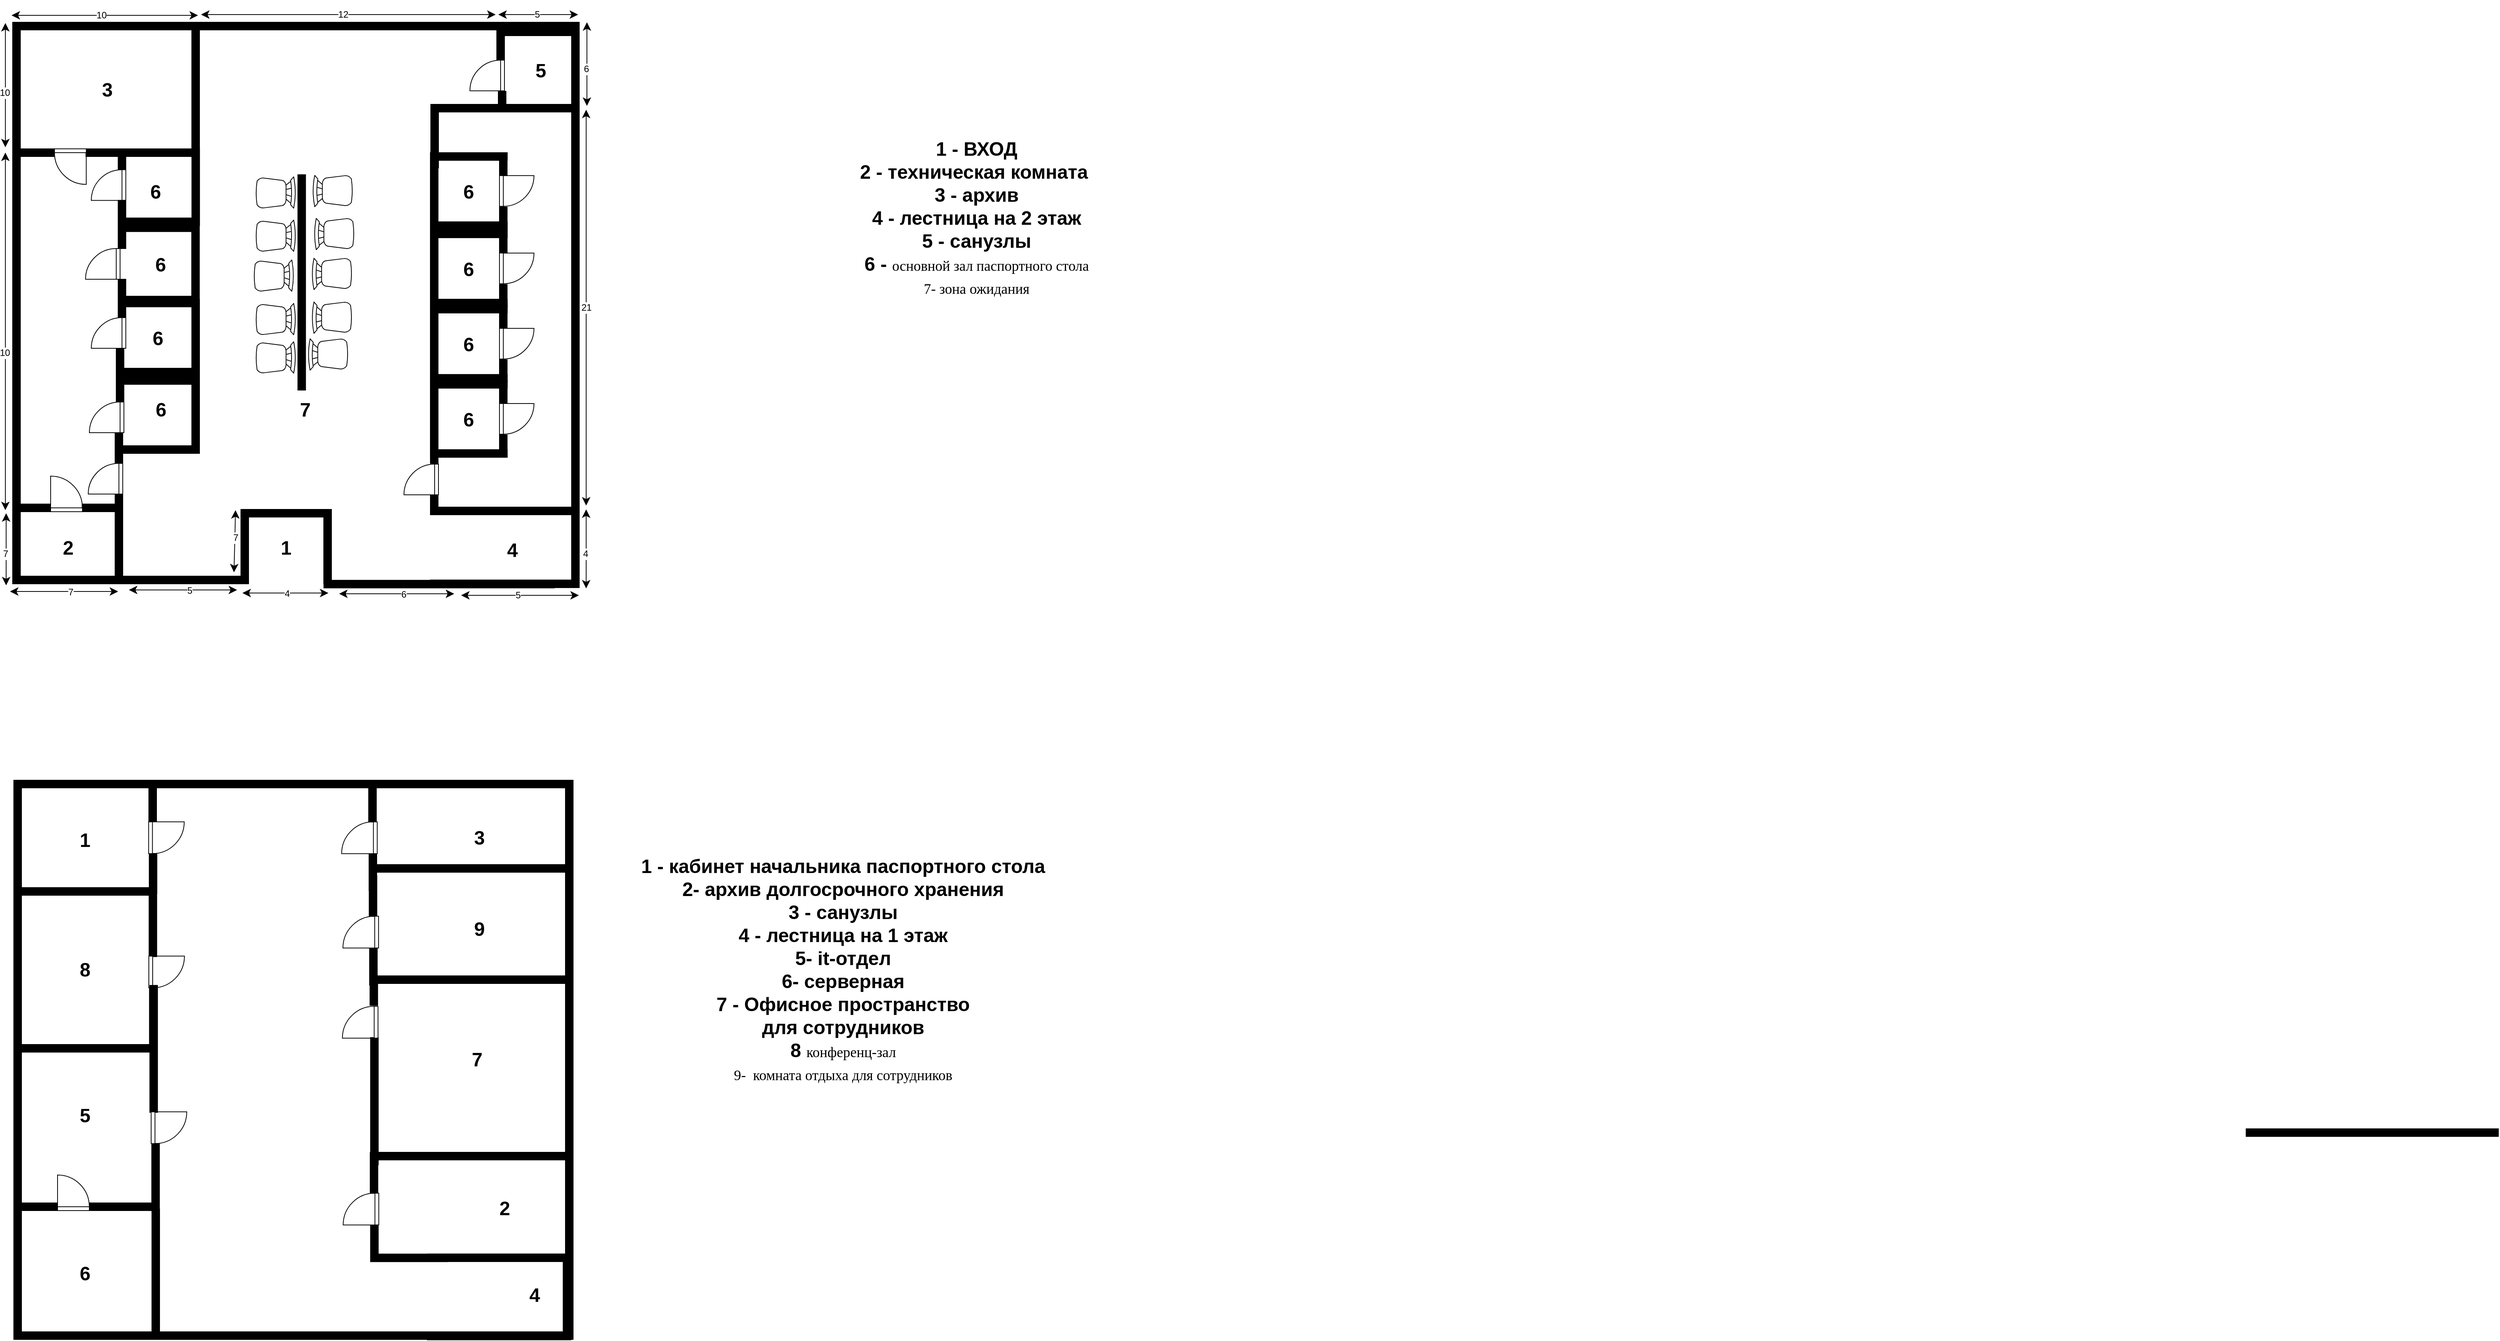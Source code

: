 <mxfile version="26.0.10">
  <diagram name="Страница — 1" id="1GJVW98cwmnuVb-37Qie">
    <mxGraphModel dx="2703" dy="935" grid="0" gridSize="10" guides="1" tooltips="1" connect="1" arrows="1" fold="1" page="0" pageScale="1" pageWidth="827" pageHeight="1169" math="0" shadow="0">
      <root>
        <mxCell id="0" />
        <mxCell id="1" parent="0" />
        <mxCell id="lcidTtguw5gk2LMlcL1f-12" value="" style="verticalLabelPosition=bottom;html=1;verticalAlign=top;align=center;shape=mxgraph.floorplan.wall;fillColor=strokeColor;rotation=90;" parent="1" vertex="1">
          <mxGeometry x="-1285.5" y="401" width="732" height="10" as="geometry" />
        </mxCell>
        <mxCell id="lcidTtguw5gk2LMlcL1f-13" value="" style="verticalLabelPosition=bottom;html=1;verticalAlign=top;align=center;shape=mxgraph.floorplan.wall;fillColor=strokeColor;rotation=90;direction=south;" parent="1" vertex="1">
          <mxGeometry x="-780.13" y="617.63" width="10" height="298.75" as="geometry" />
        </mxCell>
        <mxCell id="lcidTtguw5gk2LMlcL1f-14" value="" style="verticalLabelPosition=bottom;html=1;verticalAlign=top;align=center;shape=mxgraph.floorplan.wall;fillColor=strokeColor;rotation=90;direction=west;" parent="1" vertex="1">
          <mxGeometry x="-557" y="401" width="732" height="10" as="geometry" />
        </mxCell>
        <mxCell id="lcidTtguw5gk2LMlcL1f-15" value="" style="verticalLabelPosition=bottom;html=1;verticalAlign=top;align=center;shape=mxgraph.floorplan.wall;fillColor=strokeColor;rotation=90;direction=north;" parent="1" vertex="1">
          <mxGeometry x="-563.5" y="-321" width="10" height="732" as="geometry" />
        </mxCell>
        <mxCell id="lcidTtguw5gk2LMlcL1f-16" value="" style="verticalLabelPosition=bottom;html=1;verticalAlign=top;align=center;shape=mxgraph.floorplan.wall;fillColor=strokeColor;rotation=90;direction=south;" parent="1" vertex="1">
          <mxGeometry x="2146" y="1323" width="10" height="328.75" as="geometry" />
        </mxCell>
        <mxCell id="lcidTtguw5gk2LMlcL1f-17" value="" style="verticalLabelPosition=bottom;html=1;verticalAlign=top;align=center;shape=mxgraph.floorplan.wallU;fillColor=strokeColor;" parent="1" vertex="1">
          <mxGeometry x="-627" y="675" width="118" height="97" as="geometry" />
        </mxCell>
        <mxCell id="lcidTtguw5gk2LMlcL1f-18" value="&lt;b&gt;1&lt;/b&gt;" style="text;html=1;align=center;verticalAlign=middle;whiteSpace=wrap;rounded=0;fontSize=25;" parent="1" vertex="1">
          <mxGeometry x="-598" y="708.5" width="60" height="30" as="geometry" />
        </mxCell>
        <mxCell id="lcidTtguw5gk2LMlcL1f-19" value="" style="verticalLabelPosition=bottom;html=1;verticalAlign=top;align=center;shape=mxgraph.floorplan.wall;fillColor=strokeColor;direction=south;" parent="1" vertex="1">
          <mxGeometry x="-691" y="48" width="10" height="157" as="geometry" />
        </mxCell>
        <mxCell id="lcidTtguw5gk2LMlcL1f-26" value="" style="group" parent="1" vertex="1" connectable="0">
          <mxGeometry x="-923" y="205" width="142" height="44" as="geometry" />
        </mxCell>
        <mxCell id="lcidTtguw5gk2LMlcL1f-20" value="" style="verticalLabelPosition=bottom;html=1;verticalAlign=top;align=center;shape=mxgraph.floorplan.wall;fillColor=strokeColor;direction=west;" parent="lcidTtguw5gk2LMlcL1f-26" vertex="1">
          <mxGeometry width="53" height="10" as="geometry" />
        </mxCell>
        <mxCell id="lcidTtguw5gk2LMlcL1f-22" value="" style="verticalLabelPosition=bottom;html=1;verticalAlign=top;align=center;shape=mxgraph.floorplan.wall;fillColor=strokeColor;direction=west;" parent="lcidTtguw5gk2LMlcL1f-26" vertex="1">
          <mxGeometry x="94" width="48" height="10" as="geometry" />
        </mxCell>
        <mxCell id="lcidTtguw5gk2LMlcL1f-23" value="" style="verticalLabelPosition=bottom;html=1;verticalAlign=top;align=center;shape=mxgraph.floorplan.doorRight;aspect=fixed;" parent="lcidTtguw5gk2LMlcL1f-26" vertex="1">
          <mxGeometry x="53" width="41.41" height="44" as="geometry" />
        </mxCell>
        <mxCell id="lcidTtguw5gk2LMlcL1f-27" value="" style="group;direction=west;rotation=-180;" parent="1" vertex="1" connectable="0">
          <mxGeometry x="-923" y="634" width="142" height="44" as="geometry" />
        </mxCell>
        <mxCell id="lcidTtguw5gk2LMlcL1f-28" value="" style="verticalLabelPosition=bottom;html=1;verticalAlign=top;align=center;shape=mxgraph.floorplan.wall;fillColor=strokeColor;direction=west;rotation=-180;" parent="lcidTtguw5gk2LMlcL1f-27" vertex="1">
          <mxGeometry x="89" y="34" width="53" height="10" as="geometry" />
        </mxCell>
        <mxCell id="lcidTtguw5gk2LMlcL1f-29" value="" style="verticalLabelPosition=bottom;html=1;verticalAlign=top;align=center;shape=mxgraph.floorplan.wall;fillColor=strokeColor;direction=west;rotation=-180;" parent="lcidTtguw5gk2LMlcL1f-27" vertex="1">
          <mxGeometry y="34" width="48" height="10" as="geometry" />
        </mxCell>
        <mxCell id="lcidTtguw5gk2LMlcL1f-30" value="" style="verticalLabelPosition=bottom;html=1;verticalAlign=top;align=center;shape=mxgraph.floorplan.doorRight;aspect=fixed;rotation=-180;" parent="lcidTtguw5gk2LMlcL1f-27" vertex="1">
          <mxGeometry x="48" width="41.41" height="44" as="geometry" />
        </mxCell>
        <mxCell id="xKSjeW1G2-bWEXlzNs-_-23" value="" style="verticalLabelPosition=bottom;html=1;verticalAlign=top;align=center;shape=mxgraph.floorplan.doorRight;aspect=fixed;direction=south;" parent="lcidTtguw5gk2LMlcL1f-27" vertex="1">
          <mxGeometry x="99.5" y="-19" width="42.5" height="40" as="geometry" />
        </mxCell>
        <mxCell id="lcidTtguw5gk2LMlcL1f-31" value="&lt;b&gt;1 - ВХОД&lt;br&gt;2 - техническая комната&amp;nbsp;&lt;br&gt;3 - архив&lt;/b&gt;&lt;div&gt;&lt;b&gt;4 - лестница на 2 этаж&lt;/b&gt;&lt;/div&gt;&lt;div&gt;&lt;b&gt;5 - санузлы&lt;/b&gt;&lt;/div&gt;&lt;div&gt;&lt;b&gt;6 -&amp;nbsp;&lt;/b&gt;&lt;span style=&quot;font-family: &amp;quot;Times New Roman&amp;quot;, serif; font-size: 14pt; background-color: transparent; color: light-dark(rgb(0, 0, 0), rgb(255, 255, 255));&quot;&gt;основной зал паспортного стола&lt;br&gt;7- зона ожидания&lt;/span&gt;&lt;/div&gt;" style="text;html=1;align=center;verticalAlign=middle;whiteSpace=wrap;rounded=0;fontSize=25;" parent="1" vertex="1">
          <mxGeometry x="22" y="126" width="620" height="336" as="geometry" />
        </mxCell>
        <mxCell id="lcidTtguw5gk2LMlcL1f-32" value="&lt;b&gt;2&lt;/b&gt;" style="text;html=1;align=center;verticalAlign=middle;whiteSpace=wrap;rounded=0;fontSize=25;" parent="1" vertex="1">
          <mxGeometry x="-882" y="708.5" width="60" height="30" as="geometry" />
        </mxCell>
        <mxCell id="lcidTtguw5gk2LMlcL1f-34" value="&lt;b&gt;3&lt;/b&gt;" style="text;html=1;align=center;verticalAlign=middle;whiteSpace=wrap;rounded=0;fontSize=25;" parent="1" vertex="1">
          <mxGeometry x="-830.75" y="111.5" width="60" height="30" as="geometry" />
        </mxCell>
        <mxCell id="lcidTtguw5gk2LMlcL1f-35" value="" style="verticalLabelPosition=bottom;html=1;verticalAlign=top;align=center;shape=mxgraph.floorplan.wallU;fillColor=strokeColor;rotation=90;" parent="1" vertex="1">
          <mxGeometry x="-346.5" y="1608" width="112" height="187" as="geometry" />
        </mxCell>
        <mxCell id="lcidTtguw5gk2LMlcL1f-36" value="&lt;b&gt;4&lt;/b&gt;" style="text;html=1;align=center;verticalAlign=middle;whiteSpace=wrap;rounded=0;fontSize=25;" parent="1" vertex="1">
          <mxGeometry x="-303" y="712" width="60" height="30" as="geometry" />
        </mxCell>
        <mxCell id="lcidTtguw5gk2LMlcL1f-44" value="" style="verticalLabelPosition=bottom;html=1;verticalAlign=top;align=center;shape=mxgraph.floorplan.wallU;fillColor=strokeColor;rotation=90;" parent="1" vertex="1">
          <mxGeometry x="-783.07" y="203" width="100.14" height="104.2" as="geometry" />
        </mxCell>
        <mxCell id="lcidTtguw5gk2LMlcL1f-46" value="" style="verticalLabelPosition=bottom;html=1;verticalAlign=top;align=center;shape=mxgraph.floorplan.wallU;fillColor=strokeColor;rotation=90;" parent="1" vertex="1">
          <mxGeometry x="-781" y="401" width="100" height="100" as="geometry" />
        </mxCell>
        <mxCell id="lcidTtguw5gk2LMlcL1f-47" value="" style="verticalLabelPosition=bottom;html=1;verticalAlign=top;align=center;shape=mxgraph.floorplan.wallU;fillColor=strokeColor;rotation=90;" parent="1" vertex="1">
          <mxGeometry x="-781" y="502" width="100" height="100" as="geometry" />
        </mxCell>
        <mxCell id="lcidTtguw5gk2LMlcL1f-49" value="" style="verticalLabelPosition=bottom;html=1;verticalAlign=top;align=center;shape=mxgraph.floorplan.wall;fillColor=strokeColor;direction=south;" parent="1" vertex="1">
          <mxGeometry x="-791" y="656" width="10" height="116" as="geometry" />
        </mxCell>
        <mxCell id="lcidTtguw5gk2LMlcL1f-55" value="" style="verticalLabelPosition=bottom;html=1;verticalAlign=top;align=center;shape=mxgraph.floorplan.doorRight;aspect=fixed;direction=south;" parent="1" vertex="1">
          <mxGeometry x="-822" y="535" width="42.5" height="40" as="geometry" />
        </mxCell>
        <mxCell id="lcidTtguw5gk2LMlcL1f-57" value="" style="verticalLabelPosition=bottom;html=1;verticalAlign=top;align=center;shape=mxgraph.floorplan.doorRight;aspect=fixed;direction=south;" parent="1" vertex="1">
          <mxGeometry x="-819.5" y="425" width="42.5" height="40" as="geometry" />
        </mxCell>
        <mxCell id="lcidTtguw5gk2LMlcL1f-59" value="" style="verticalLabelPosition=bottom;html=1;verticalAlign=top;align=center;shape=mxgraph.floorplan.doorRight;aspect=fixed;direction=south;" parent="1" vertex="1">
          <mxGeometry x="-819.5" y="232.2" width="42.5" height="40" as="geometry" />
        </mxCell>
        <mxCell id="lcidTtguw5gk2LMlcL1f-60" value="" style="verticalLabelPosition=bottom;html=1;verticalAlign=top;align=center;shape=mxgraph.floorplan.wall;fillColor=strokeColor;direction=south;" parent="1" vertex="1">
          <mxGeometry x="-787" y="272.2" width="10" height="62.8" as="geometry" />
        </mxCell>
        <mxCell id="lcidTtguw5gk2LMlcL1f-61" value="" style="verticalLabelPosition=bottom;html=1;verticalAlign=top;align=center;shape=mxgraph.floorplan.wall;fillColor=strokeColor;direction=south;" parent="1" vertex="1">
          <mxGeometry x="-787" y="375" width="10" height="50" as="geometry" />
        </mxCell>
        <mxCell id="lcidTtguw5gk2LMlcL1f-62" value="" style="verticalLabelPosition=bottom;html=1;verticalAlign=top;align=center;shape=mxgraph.floorplan.wall;fillColor=strokeColor;direction=south;" parent="1" vertex="1">
          <mxGeometry x="-789.5" y="466" width="10" height="69" as="geometry" />
        </mxCell>
        <mxCell id="lcidTtguw5gk2LMlcL1f-63" value="&lt;b&gt;6&lt;/b&gt;" style="text;html=1;align=center;verticalAlign=middle;whiteSpace=wrap;rounded=0;fontSize=25;direction=south;" parent="1" vertex="1">
          <mxGeometry x="-746" y="514" width="30" height="60" as="geometry" />
        </mxCell>
        <mxCell id="lcidTtguw5gk2LMlcL1f-64" value="&lt;b&gt;6&lt;/b&gt;" style="text;html=1;align=center;verticalAlign=middle;whiteSpace=wrap;rounded=0;fontSize=25;direction=south;" parent="1" vertex="1">
          <mxGeometry x="-750" y="421" width="30" height="60" as="geometry" />
        </mxCell>
        <mxCell id="lcidTtguw5gk2LMlcL1f-66" value="&lt;b&gt;6&lt;/b&gt;" style="text;html=1;align=center;verticalAlign=middle;whiteSpace=wrap;rounded=0;fontSize=25;direction=south;" parent="1" vertex="1">
          <mxGeometry x="-753" y="230" width="30" height="60" as="geometry" />
        </mxCell>
        <mxCell id="lcidTtguw5gk2LMlcL1f-112" value="" style="group" parent="1" vertex="1" connectable="0">
          <mxGeometry x="-326" y="12" width="138.5" height="145" as="geometry" />
        </mxCell>
        <mxCell id="lcidTtguw5gk2LMlcL1f-70" value="" style="verticalLabelPosition=bottom;html=1;verticalAlign=top;align=center;shape=mxgraph.floorplan.wall;fillColor=strokeColor;direction=south;" parent="lcidTtguw5gk2LMlcL1f-112" vertex="1">
          <mxGeometry x="34.5" y="118" width="10" height="27" as="geometry" />
        </mxCell>
        <mxCell id="lcidTtguw5gk2LMlcL1f-111" value="" style="group" parent="lcidTtguw5gk2LMlcL1f-112" vertex="1" connectable="0">
          <mxGeometry width="138.5" height="145" as="geometry" />
        </mxCell>
        <mxCell id="lcidTtguw5gk2LMlcL1f-41" value="" style="verticalLabelPosition=bottom;html=1;verticalAlign=top;align=center;shape=mxgraph.floorplan.wall;fillColor=strokeColor;direction=west;" parent="lcidTtguw5gk2LMlcL1f-111" vertex="1">
          <mxGeometry x="34.5" y="135" width="104" height="10" as="geometry" />
        </mxCell>
        <mxCell id="lcidTtguw5gk2LMlcL1f-42" value="" style="verticalLabelPosition=bottom;html=1;verticalAlign=top;align=center;shape=mxgraph.floorplan.wall;fillColor=strokeColor;direction=west;" parent="lcidTtguw5gk2LMlcL1f-111" vertex="1">
          <mxGeometry x="32.5" width="106" height="81" as="geometry" />
        </mxCell>
        <mxCell id="lcidTtguw5gk2LMlcL1f-43" value="&lt;b&gt;5&lt;/b&gt;" style="text;html=1;align=center;verticalAlign=middle;whiteSpace=wrap;rounded=0;fontSize=25;" parent="lcidTtguw5gk2LMlcL1f-111" vertex="1">
          <mxGeometry x="59.5" y="75.38" width="60" height="30" as="geometry" />
        </mxCell>
        <mxCell id="lcidTtguw5gk2LMlcL1f-68" value="" style="verticalLabelPosition=bottom;html=1;verticalAlign=top;align=center;shape=mxgraph.floorplan.doorRight;aspect=fixed;direction=south;" parent="lcidTtguw5gk2LMlcL1f-111" vertex="1">
          <mxGeometry y="77.38" width="42.5" height="40" as="geometry" />
        </mxCell>
        <mxCell id="lcidTtguw5gk2LMlcL1f-69" value="" style="verticalLabelPosition=bottom;html=1;verticalAlign=top;align=center;shape=mxgraph.floorplan.wall;fillColor=strokeColor;direction=south;" parent="lcidTtguw5gk2LMlcL1f-111" vertex="1">
          <mxGeometry x="32.5" y="45" width="10" height="32" as="geometry" />
        </mxCell>
        <mxCell id="lcidTtguw5gk2LMlcL1f-142" value="" style="verticalLabelPosition=bottom;html=1;verticalAlign=top;align=center;shape=mxgraph.floorplan.wall;fillColor=strokeColor;direction=west;" parent="lcidTtguw5gk2LMlcL1f-111" vertex="1">
          <mxGeometry x="-52" y="135" width="89" height="10" as="geometry" />
        </mxCell>
        <mxCell id="H3-5eEjGRRQHUKkkhbYp-12" value="5" style="endArrow=classic;startArrow=classic;html=1;rounded=0;fontSize=12;startSize=8;endSize=8;curved=1;" edge="1" parent="lcidTtguw5gk2LMlcL1f-111">
          <mxGeometry x="-0.038" width="50" height="50" relative="1" as="geometry">
            <mxPoint x="34.5" y="18" as="sourcePoint" />
            <mxPoint x="138.5" y="18" as="targetPoint" />
            <mxPoint as="offset" />
          </mxGeometry>
        </mxCell>
        <mxCell id="lcidTtguw5gk2LMlcL1f-114" value="" style="group;rotation=-180;" parent="1" vertex="1" connectable="0">
          <mxGeometry x="-380" y="310.83" width="132.67" height="100.17" as="geometry" />
        </mxCell>
        <mxCell id="lcidTtguw5gk2LMlcL1f-95" value="" style="verticalLabelPosition=bottom;html=1;verticalAlign=top;align=center;shape=mxgraph.floorplan.wallU;fillColor=strokeColor;rotation=-90;direction=east;" parent="lcidTtguw5gk2LMlcL1f-114" vertex="1">
          <mxGeometry width="100.14" height="100.2" as="geometry" />
        </mxCell>
        <mxCell id="lcidTtguw5gk2LMlcL1f-100" value="" style="verticalLabelPosition=bottom;html=1;verticalAlign=top;align=center;shape=mxgraph.floorplan.wall;fillColor=strokeColor;direction=south;rotation=-180;" parent="lcidTtguw5gk2LMlcL1f-114" vertex="1">
          <mxGeometry x="90" y="1" width="10" height="29" as="geometry" />
        </mxCell>
        <mxCell id="lcidTtguw5gk2LMlcL1f-103" value="" style="verticalLabelPosition=bottom;html=1;verticalAlign=top;align=center;shape=mxgraph.floorplan.doorRight;aspect=fixed;direction=south;rotation=-180;" parent="lcidTtguw5gk2LMlcL1f-114" vertex="1">
          <mxGeometry x="90" y="30" width="42.5" height="40" as="geometry" />
        </mxCell>
        <mxCell id="lcidTtguw5gk2LMlcL1f-113" value="" style="verticalLabelPosition=bottom;html=1;verticalAlign=top;align=center;shape=mxgraph.floorplan.wall;fillColor=strokeColor;direction=south;rotation=-180;" parent="lcidTtguw5gk2LMlcL1f-114" vertex="1">
          <mxGeometry x="90" y="71" width="10" height="29" as="geometry" />
        </mxCell>
        <mxCell id="lcidTtguw5gk2LMlcL1f-109" value="&lt;b&gt;6&lt;/b&gt;" style="text;html=1;align=center;verticalAlign=middle;whiteSpace=wrap;rounded=0;fontSize=25;direction=south;rotation=0;" parent="lcidTtguw5gk2LMlcL1f-114" vertex="1">
          <mxGeometry x="35.07" y="20.1" width="30" height="60" as="geometry" />
        </mxCell>
        <mxCell id="lcidTtguw5gk2LMlcL1f-123" value="" style="group;rotation=-180;" parent="1" vertex="1" connectable="0">
          <mxGeometry x="-380" y="209.91" width="132.67" height="100.17" as="geometry" />
        </mxCell>
        <mxCell id="lcidTtguw5gk2LMlcL1f-124" value="" style="verticalLabelPosition=bottom;html=1;verticalAlign=top;align=center;shape=mxgraph.floorplan.wallU;fillColor=strokeColor;rotation=-90;direction=east;" parent="lcidTtguw5gk2LMlcL1f-123" vertex="1">
          <mxGeometry width="100.14" height="100.2" as="geometry" />
        </mxCell>
        <mxCell id="lcidTtguw5gk2LMlcL1f-125" value="" style="verticalLabelPosition=bottom;html=1;verticalAlign=top;align=center;shape=mxgraph.floorplan.wall;fillColor=strokeColor;direction=south;rotation=-180;" parent="lcidTtguw5gk2LMlcL1f-123" vertex="1">
          <mxGeometry x="90" y="1" width="10" height="29" as="geometry" />
        </mxCell>
        <mxCell id="lcidTtguw5gk2LMlcL1f-126" value="" style="verticalLabelPosition=bottom;html=1;verticalAlign=top;align=center;shape=mxgraph.floorplan.doorRight;aspect=fixed;direction=south;rotation=-180;" parent="lcidTtguw5gk2LMlcL1f-123" vertex="1">
          <mxGeometry x="90" y="30" width="42.5" height="40" as="geometry" />
        </mxCell>
        <mxCell id="lcidTtguw5gk2LMlcL1f-127" value="" style="verticalLabelPosition=bottom;html=1;verticalAlign=top;align=center;shape=mxgraph.floorplan.wall;fillColor=strokeColor;direction=south;rotation=-180;" parent="lcidTtguw5gk2LMlcL1f-123" vertex="1">
          <mxGeometry x="90" y="71" width="10" height="29" as="geometry" />
        </mxCell>
        <mxCell id="lcidTtguw5gk2LMlcL1f-128" value="&lt;b&gt;6&lt;/b&gt;" style="text;html=1;align=center;verticalAlign=middle;whiteSpace=wrap;rounded=0;fontSize=25;direction=south;rotation=0;" parent="lcidTtguw5gk2LMlcL1f-123" vertex="1">
          <mxGeometry x="35.07" y="20.1" width="30" height="60" as="geometry" />
        </mxCell>
        <mxCell id="lcidTtguw5gk2LMlcL1f-129" value="" style="group;rotation=-180;" parent="1" vertex="1" connectable="0">
          <mxGeometry x="-380" y="409" width="132.67" height="100.17" as="geometry" />
        </mxCell>
        <mxCell id="lcidTtguw5gk2LMlcL1f-130" value="" style="verticalLabelPosition=bottom;html=1;verticalAlign=top;align=center;shape=mxgraph.floorplan.wallU;fillColor=strokeColor;rotation=-90;direction=east;" parent="lcidTtguw5gk2LMlcL1f-129" vertex="1">
          <mxGeometry width="100.14" height="100.2" as="geometry" />
        </mxCell>
        <mxCell id="lcidTtguw5gk2LMlcL1f-131" value="" style="verticalLabelPosition=bottom;html=1;verticalAlign=top;align=center;shape=mxgraph.floorplan.wall;fillColor=strokeColor;direction=south;rotation=-180;" parent="lcidTtguw5gk2LMlcL1f-129" vertex="1">
          <mxGeometry x="90" y="1" width="10" height="29" as="geometry" />
        </mxCell>
        <mxCell id="lcidTtguw5gk2LMlcL1f-132" value="" style="verticalLabelPosition=bottom;html=1;verticalAlign=top;align=center;shape=mxgraph.floorplan.doorRight;aspect=fixed;direction=south;rotation=-180;" parent="lcidTtguw5gk2LMlcL1f-129" vertex="1">
          <mxGeometry x="90" y="30" width="42.5" height="40" as="geometry" />
        </mxCell>
        <mxCell id="lcidTtguw5gk2LMlcL1f-133" value="" style="verticalLabelPosition=bottom;html=1;verticalAlign=top;align=center;shape=mxgraph.floorplan.wall;fillColor=strokeColor;direction=south;rotation=-180;" parent="lcidTtguw5gk2LMlcL1f-129" vertex="1">
          <mxGeometry x="90" y="71" width="10" height="29" as="geometry" />
        </mxCell>
        <mxCell id="lcidTtguw5gk2LMlcL1f-134" value="&lt;b&gt;6&lt;/b&gt;" style="text;html=1;align=center;verticalAlign=middle;whiteSpace=wrap;rounded=0;fontSize=25;direction=south;rotation=0;" parent="lcidTtguw5gk2LMlcL1f-129" vertex="1">
          <mxGeometry x="35.07" y="20.1" width="30" height="60" as="geometry" />
        </mxCell>
        <mxCell id="lcidTtguw5gk2LMlcL1f-135" value="" style="group;rotation=-180;" parent="1" vertex="1" connectable="0">
          <mxGeometry x="-380" y="507" width="132.67" height="100.17" as="geometry" />
        </mxCell>
        <mxCell id="lcidTtguw5gk2LMlcL1f-136" value="" style="verticalLabelPosition=bottom;html=1;verticalAlign=top;align=center;shape=mxgraph.floorplan.wallU;fillColor=strokeColor;rotation=-90;direction=east;" parent="lcidTtguw5gk2LMlcL1f-135" vertex="1">
          <mxGeometry width="100.14" height="100.2" as="geometry" />
        </mxCell>
        <mxCell id="lcidTtguw5gk2LMlcL1f-137" value="" style="verticalLabelPosition=bottom;html=1;verticalAlign=top;align=center;shape=mxgraph.floorplan.wall;fillColor=strokeColor;direction=south;rotation=-180;" parent="lcidTtguw5gk2LMlcL1f-135" vertex="1">
          <mxGeometry x="90" y="1" width="10" height="29" as="geometry" />
        </mxCell>
        <mxCell id="lcidTtguw5gk2LMlcL1f-138" value="" style="verticalLabelPosition=bottom;html=1;verticalAlign=top;align=center;shape=mxgraph.floorplan.doorRight;aspect=fixed;direction=south;rotation=-180;" parent="lcidTtguw5gk2LMlcL1f-135" vertex="1">
          <mxGeometry x="90" y="30" width="42.5" height="40" as="geometry" />
        </mxCell>
        <mxCell id="lcidTtguw5gk2LMlcL1f-139" value="" style="verticalLabelPosition=bottom;html=1;verticalAlign=top;align=center;shape=mxgraph.floorplan.wall;fillColor=strokeColor;direction=south;rotation=-180;" parent="lcidTtguw5gk2LMlcL1f-135" vertex="1">
          <mxGeometry x="90" y="71" width="10" height="29" as="geometry" />
        </mxCell>
        <mxCell id="lcidTtguw5gk2LMlcL1f-140" value="&lt;b&gt;6&lt;/b&gt;" style="text;html=1;align=center;verticalAlign=middle;whiteSpace=wrap;rounded=0;fontSize=25;direction=south;rotation=0;" parent="lcidTtguw5gk2LMlcL1f-135" vertex="1">
          <mxGeometry x="35.07" y="20.1" width="30" height="60" as="geometry" />
        </mxCell>
        <mxCell id="lcidTtguw5gk2LMlcL1f-143" value="" style="verticalLabelPosition=bottom;html=1;verticalAlign=top;align=center;shape=mxgraph.floorplan.wall;fillColor=strokeColor;direction=south;" parent="1" vertex="1">
          <mxGeometry x="-379.5" y="147" width="10" height="83" as="geometry" />
        </mxCell>
        <mxCell id="lcidTtguw5gk2LMlcL1f-144" value="" style="verticalLabelPosition=bottom;html=1;verticalAlign=top;align=center;shape=mxgraph.floorplan.wall;fillColor=strokeColor;direction=south;" parent="1" vertex="1">
          <mxGeometry x="-380" y="657" width="10" height="20" as="geometry" />
        </mxCell>
        <mxCell id="xKSjeW1G2-bWEXlzNs-_-1" value="" style="verticalLabelPosition=bottom;html=1;verticalAlign=top;align=center;shape=mxgraph.floorplan.wall;fillColor=strokeColor;rotation=90;" parent="1" vertex="1">
          <mxGeometry x="-688.12" y="374.12" width="280.75" height="10" as="geometry" />
        </mxCell>
        <mxCell id="xKSjeW1G2-bWEXlzNs-_-2" value="" style="verticalLabelPosition=bottom;html=1;verticalAlign=top;align=center;shape=mxgraph.floorplan.chair;rotation=90;" parent="1" vertex="1">
          <mxGeometry x="-602" y="236" width="41" height="52" as="geometry" />
        </mxCell>
        <mxCell id="xKSjeW1G2-bWEXlzNs-_-3" value="" style="verticalLabelPosition=bottom;html=1;verticalAlign=top;align=center;shape=mxgraph.floorplan.chair;rotation=90;" parent="1" vertex="1">
          <mxGeometry x="-602" y="292.3" width="41" height="52" as="geometry" />
        </mxCell>
        <mxCell id="xKSjeW1G2-bWEXlzNs-_-4" value="" style="verticalLabelPosition=bottom;html=1;verticalAlign=top;align=center;shape=mxgraph.floorplan.chair;rotation=90;" parent="1" vertex="1">
          <mxGeometry x="-604.5" y="344.3" width="41" height="52" as="geometry" />
        </mxCell>
        <mxCell id="xKSjeW1G2-bWEXlzNs-_-5" value="" style="verticalLabelPosition=bottom;html=1;verticalAlign=top;align=center;shape=mxgraph.floorplan.chair;rotation=90;" parent="1" vertex="1">
          <mxGeometry x="-602" y="401" width="41" height="52" as="geometry" />
        </mxCell>
        <mxCell id="xKSjeW1G2-bWEXlzNs-_-10" value="" style="group;rotation=-180;" parent="1" vertex="1" connectable="0">
          <mxGeometry x="-534" y="239" width="54.5" height="206" as="geometry" />
        </mxCell>
        <mxCell id="xKSjeW1G2-bWEXlzNs-_-6" value="" style="verticalLabelPosition=bottom;html=1;verticalAlign=top;align=center;shape=mxgraph.floorplan.chair;rotation=-90;" parent="xKSjeW1G2-bWEXlzNs-_-10" vertex="1">
          <mxGeometry x="5" y="160" width="41" height="52" as="geometry" />
        </mxCell>
        <mxCell id="xKSjeW1G2-bWEXlzNs-_-7" value="" style="verticalLabelPosition=bottom;html=1;verticalAlign=top;align=center;shape=mxgraph.floorplan.chair;rotation=-90;" parent="xKSjeW1G2-bWEXlzNs-_-10" vertex="1">
          <mxGeometry x="5" y="103" width="41" height="52" as="geometry" />
        </mxCell>
        <mxCell id="xKSjeW1G2-bWEXlzNs-_-8" value="" style="verticalLabelPosition=bottom;html=1;verticalAlign=top;align=center;shape=mxgraph.floorplan.chair;rotation=-90;" parent="xKSjeW1G2-bWEXlzNs-_-10" vertex="1">
          <mxGeometry x="8" y="51" width="41" height="52" as="geometry" />
        </mxCell>
        <mxCell id="xKSjeW1G2-bWEXlzNs-_-9" value="" style="verticalLabelPosition=bottom;html=1;verticalAlign=top;align=center;shape=mxgraph.floorplan.chair;rotation=-90;" parent="xKSjeW1G2-bWEXlzNs-_-10" vertex="1">
          <mxGeometry x="6" y="-5" width="41" height="52" as="geometry" />
        </mxCell>
        <mxCell id="xKSjeW1G2-bWEXlzNs-_-16" value="&lt;b&gt;7&lt;/b&gt;" style="text;html=1;align=center;verticalAlign=middle;whiteSpace=wrap;rounded=0;fontSize=25;" parent="1" vertex="1">
          <mxGeometry x="-573" y="529" width="60" height="30" as="geometry" />
        </mxCell>
        <mxCell id="xKSjeW1G2-bWEXlzNs-_-17" value="" style="verticalLabelPosition=bottom;html=1;verticalAlign=top;align=center;shape=mxgraph.floorplan.chair;rotation=90;" parent="1" vertex="1">
          <mxGeometry x="-602" y="451" width="41" height="52" as="geometry" />
        </mxCell>
        <mxCell id="xKSjeW1G2-bWEXlzNs-_-18" value="" style="verticalLabelPosition=bottom;html=1;verticalAlign=top;align=center;shape=mxgraph.floorplan.chair;rotation=-90;" parent="1" vertex="1">
          <mxGeometry x="-534" y="447" width="41" height="52" as="geometry" />
        </mxCell>
        <mxCell id="xKSjeW1G2-bWEXlzNs-_-21" value="" style="group" parent="1" vertex="1" connectable="0">
          <mxGeometry x="-827" y="305" width="148" height="100" as="geometry" />
        </mxCell>
        <mxCell id="lcidTtguw5gk2LMlcL1f-45" value="" style="verticalLabelPosition=bottom;html=1;verticalAlign=top;align=center;shape=mxgraph.floorplan.wallU;fillColor=strokeColor;rotation=90;" parent="xKSjeW1G2-bWEXlzNs-_-21" vertex="1">
          <mxGeometry x="43.679" width="104.321" height="100" as="geometry" />
        </mxCell>
        <mxCell id="lcidTtguw5gk2LMlcL1f-58" value="" style="verticalLabelPosition=bottom;html=1;verticalAlign=top;align=center;shape=mxgraph.floorplan.doorRight;aspect=fixed;direction=south;" parent="xKSjeW1G2-bWEXlzNs-_-21" vertex="1">
          <mxGeometry y="30" width="42.5" height="40" as="geometry" />
        </mxCell>
        <mxCell id="lcidTtguw5gk2LMlcL1f-65" value="&lt;b&gt;6&lt;/b&gt;" style="text;html=1;align=center;verticalAlign=middle;whiteSpace=wrap;rounded=0;fontSize=25;direction=south;" parent="xKSjeW1G2-bWEXlzNs-_-21" vertex="1">
          <mxGeometry x="80.191" y="20" width="31.296" height="60" as="geometry" />
        </mxCell>
        <mxCell id="xKSjeW1G2-bWEXlzNs-_-24" value="" style="verticalLabelPosition=bottom;html=1;verticalAlign=top;align=center;shape=mxgraph.floorplan.wall;fillColor=strokeColor;direction=south;" parent="1" vertex="1">
          <mxGeometry x="-791" y="576" width="10" height="39" as="geometry" />
        </mxCell>
        <mxCell id="xKSjeW1G2-bWEXlzNs-_-30" value="" style="verticalLabelPosition=bottom;html=1;verticalAlign=top;align=center;shape=mxgraph.floorplan.doorRight;aspect=fixed;direction=south;" parent="1" vertex="1">
          <mxGeometry x="-412" y="616" width="42.5" height="40" as="geometry" />
        </mxCell>
        <mxCell id="xKSjeW1G2-bWEXlzNs-_-31" value="" style="verticalLabelPosition=bottom;html=1;verticalAlign=top;align=center;shape=mxgraph.floorplan.wall;fillColor=strokeColor;direction=south;" parent="1" vertex="1">
          <mxGeometry x="-380" y="603.63" width="10" height="11.37" as="geometry" />
        </mxCell>
        <mxCell id="xKSjeW1G2-bWEXlzNs-_-123" value="" style="verticalLabelPosition=bottom;html=1;verticalAlign=top;align=center;shape=mxgraph.floorplan.room;fillColor=strokeColor;" parent="1" vertex="1">
          <mxGeometry x="-923" y="1028" width="729" height="729" as="geometry" />
        </mxCell>
        <mxCell id="xKSjeW1G2-bWEXlzNs-_-125" value="&lt;b&gt;4&lt;/b&gt;" style="text;html=1;align=center;verticalAlign=middle;whiteSpace=wrap;rounded=0;fontSize=25;" parent="1" vertex="1">
          <mxGeometry x="-274" y="1683" width="60" height="30" as="geometry" />
        </mxCell>
        <mxCell id="xKSjeW1G2-bWEXlzNs-_-126" value="" style="verticalLabelPosition=bottom;html=1;verticalAlign=top;align=center;shape=mxgraph.floorplan.wallU;fillColor=strokeColor;rotation=90;" parent="1" vertex="1">
          <mxGeometry x="-335.5" y="627.5" width="105" height="194" as="geometry" />
        </mxCell>
        <mxCell id="xKSjeW1G2-bWEXlzNs-_-127" value="&lt;div&gt;&lt;b style=&quot;background-color: transparent; color: light-dark(rgb(0, 0, 0), rgb(255, 255, 255));&quot;&gt;1 - кабинет начальника паспортного стола&lt;/b&gt;&lt;/div&gt;&lt;div&gt;&lt;b style=&quot;background-color: transparent; color: light-dark(rgb(0, 0, 0), rgb(255, 255, 255));&quot;&gt;2- архив долгосрочного хранения&lt;/b&gt;&lt;/div&gt;&lt;b style=&quot;background-color: transparent; color: light-dark(rgb(0, 0, 0), rgb(255, 255, 255));&quot;&gt;3 -&amp;nbsp;&lt;/b&gt;&lt;b&gt;санузлы&lt;/b&gt;&lt;b style=&quot;background-color: transparent; color: light-dark(rgb(0, 0, 0), rgb(255, 255, 255));&quot;&gt;&lt;br&gt;4 - лестница на 1 этаж&lt;br&gt;5- it-отдел&lt;br&gt;6- серверная&lt;/b&gt;&lt;div&gt;&lt;b style=&quot;background-color: transparent; color: light-dark(rgb(0, 0, 0), rgb(255, 255, 255));&quot;&gt;7 - Офисное пространство&lt;br&gt;для сотрудников&lt;br&gt;8&amp;nbsp;&lt;/b&gt;&lt;span style=&quot;font-family: &amp;quot;Times New Roman&amp;quot;, serif; font-size: 14pt; background-color: transparent; color: light-dark(rgb(0, 0, 0), rgb(255, 255, 255));&quot;&gt;конференц-зал&lt;/span&gt;&lt;/div&gt;&lt;div&gt;&lt;span style=&quot;font-family: &amp;quot;Times New Roman&amp;quot;, serif; font-size: 14pt; background-color: transparent; color: light-dark(rgb(0, 0, 0), rgb(255, 255, 255));&quot;&gt;9-&amp;nbsp;&amp;nbsp;&lt;/span&gt;&lt;span style=&quot;font-family: &amp;quot;Times New Roman&amp;quot;, serif; font-size: 14pt; background-color: transparent; color: light-dark(rgb(0, 0, 0), rgb(255, 255, 255));&quot;&gt;комната отдыха для сотрудников&lt;/span&gt;&lt;/div&gt;" style="text;html=1;align=center;verticalAlign=middle;whiteSpace=wrap;rounded=0;fontSize=25;" parent="1" vertex="1">
          <mxGeometry x="-152" y="1106" width="620" height="336" as="geometry" />
        </mxCell>
        <mxCell id="xKSjeW1G2-bWEXlzNs-_-128" value="" style="group;direction=west;rotation=-90;" parent="1" vertex="1" connectable="0">
          <mxGeometry x="-796" y="1083" width="142" height="44" as="geometry" />
        </mxCell>
        <mxCell id="xKSjeW1G2-bWEXlzNs-_-129" value="" style="verticalLabelPosition=bottom;html=1;verticalAlign=top;align=center;shape=mxgraph.floorplan.wall;fillColor=strokeColor;direction=west;rotation=-90;" parent="xKSjeW1G2-bWEXlzNs-_-128" vertex="1">
          <mxGeometry x="28" y="62" width="53" height="10" as="geometry" />
        </mxCell>
        <mxCell id="xKSjeW1G2-bWEXlzNs-_-130" value="" style="verticalLabelPosition=bottom;html=1;verticalAlign=top;align=center;shape=mxgraph.floorplan.wall;fillColor=strokeColor;direction=west;rotation=-90;" parent="xKSjeW1G2-bWEXlzNs-_-128" vertex="1">
          <mxGeometry x="30" y="-30" width="48" height="10" as="geometry" />
        </mxCell>
        <mxCell id="xKSjeW1G2-bWEXlzNs-_-131" value="" style="verticalLabelPosition=bottom;html=1;verticalAlign=top;align=center;shape=mxgraph.floorplan.doorRight;aspect=fixed;rotation=-90;" parent="xKSjeW1G2-bWEXlzNs-_-128" vertex="1">
          <mxGeometry x="50" y="-2" width="41.41" height="44" as="geometry" />
        </mxCell>
        <mxCell id="xKSjeW1G2-bWEXlzNs-_-133" value="" style="verticalLabelPosition=bottom;html=1;verticalAlign=top;align=center;shape=mxgraph.floorplan.wall;fillColor=strokeColor;" parent="1" vertex="1">
          <mxGeometry x="-916" y="1168" width="179" height="10" as="geometry" />
        </mxCell>
        <mxCell id="xKSjeW1G2-bWEXlzNs-_-136" value="" style="verticalLabelPosition=bottom;html=1;verticalAlign=top;align=center;shape=mxgraph.floorplan.wall;fillColor=strokeColor;rotation=90;direction=south;" parent="1" vertex="1">
          <mxGeometry x="-373.71" y="622.29" width="10" height="300.18" as="geometry" />
        </mxCell>
        <mxCell id="xKSjeW1G2-bWEXlzNs-_-137" value="&lt;b&gt;1&lt;/b&gt;" style="text;html=1;align=center;verticalAlign=middle;whiteSpace=wrap;rounded=0;fontSize=25;" parent="1" vertex="1">
          <mxGeometry x="-860" y="1090" width="60" height="30" as="geometry" />
        </mxCell>
        <mxCell id="xKSjeW1G2-bWEXlzNs-_-142" value="" style="group" parent="1" vertex="1" connectable="0">
          <mxGeometry x="-747.005" y="1178" width="44" height="198.5" as="geometry" />
        </mxCell>
        <mxCell id="xKSjeW1G2-bWEXlzNs-_-139" value="" style="verticalLabelPosition=bottom;html=1;verticalAlign=top;align=center;shape=mxgraph.floorplan.wall;fillColor=strokeColor;direction=west;rotation=-90;" parent="xKSjeW1G2-bWEXlzNs-_-142" vertex="1">
          <mxGeometry x="-33.205" y="154.5" width="78" height="10" as="geometry" />
        </mxCell>
        <mxCell id="xKSjeW1G2-bWEXlzNs-_-140" value="" style="verticalLabelPosition=bottom;html=1;verticalAlign=top;align=center;shape=mxgraph.floorplan.wall;fillColor=strokeColor;direction=west;rotation=-90;" parent="xKSjeW1G2-bWEXlzNs-_-142" vertex="1">
          <mxGeometry x="-34.705" y="35" width="80" height="10" as="geometry" />
        </mxCell>
        <mxCell id="xKSjeW1G2-bWEXlzNs-_-141" value="" style="verticalLabelPosition=bottom;html=1;verticalAlign=top;align=center;shape=mxgraph.floorplan.doorRight;aspect=fixed;rotation=-90;" parent="xKSjeW1G2-bWEXlzNs-_-142" vertex="1">
          <mxGeometry x="1.295" y="78" width="41.41" height="44" as="geometry" />
        </mxCell>
        <mxCell id="xKSjeW1G2-bWEXlzNs-_-143" value="" style="verticalLabelPosition=bottom;html=1;verticalAlign=top;align=center;shape=mxgraph.floorplan.wall;fillColor=strokeColor;" parent="1" vertex="1">
          <mxGeometry x="-915" y="1372.5" width="179" height="10" as="geometry" />
        </mxCell>
        <mxCell id="xKSjeW1G2-bWEXlzNs-_-144" value="" style="group;direction=west;rotation=90;" parent="1" vertex="1" connectable="0">
          <mxGeometry x="-541" y="1563" width="142" height="73.5" as="geometry" />
        </mxCell>
        <mxCell id="xKSjeW1G2-bWEXlzNs-_-145" value="" style="verticalLabelPosition=bottom;html=1;verticalAlign=top;align=center;shape=mxgraph.floorplan.wall;fillColor=strokeColor;direction=west;rotation=90;" parent="xKSjeW1G2-bWEXlzNs-_-144" vertex="1">
          <mxGeometry x="61" y="-28" width="53" height="10" as="geometry" />
        </mxCell>
        <mxCell id="xKSjeW1G2-bWEXlzNs-_-146" value="" style="verticalLabelPosition=bottom;html=1;verticalAlign=top;align=center;shape=mxgraph.floorplan.wall;fillColor=strokeColor;direction=west;rotation=90;" parent="xKSjeW1G2-bWEXlzNs-_-144" vertex="1">
          <mxGeometry x="64.5" y="63.5" width="47" height="10" as="geometry" />
        </mxCell>
        <mxCell id="xKSjeW1G2-bWEXlzNs-_-147" value="" style="verticalLabelPosition=bottom;html=1;verticalAlign=top;align=center;shape=mxgraph.floorplan.doorRight;aspect=fixed;rotation=90;" parent="xKSjeW1G2-bWEXlzNs-_-144" vertex="1">
          <mxGeometry x="51" y="2" width="41.41" height="44" as="geometry" />
        </mxCell>
        <mxCell id="xKSjeW1G2-bWEXlzNs-_-148" value="" style="verticalLabelPosition=bottom;html=1;verticalAlign=top;align=center;shape=mxgraph.floorplan.wall;fillColor=strokeColor;direction=south;rotation=90;" parent="1" vertex="1">
          <mxGeometry x="-335.62" y="1390.38" width="10" height="255.25" as="geometry" />
        </mxCell>
        <mxCell id="xKSjeW1G2-bWEXlzNs-_-149" value="&lt;b&gt;2&lt;/b&gt;" style="text;html=1;align=center;verticalAlign=middle;whiteSpace=wrap;rounded=0;fontSize=25;" parent="1" vertex="1">
          <mxGeometry x="-313" y="1570" width="60" height="30" as="geometry" />
        </mxCell>
        <mxCell id="xKSjeW1G2-bWEXlzNs-_-151" value="&lt;b&gt;8&lt;/b&gt;" style="text;html=1;align=center;verticalAlign=middle;whiteSpace=wrap;rounded=0;fontSize=25;" parent="1" vertex="1">
          <mxGeometry x="-860" y="1259" width="60" height="30" as="geometry" />
        </mxCell>
        <mxCell id="xKSjeW1G2-bWEXlzNs-_-161" value="" style="verticalLabelPosition=bottom;html=1;verticalAlign=top;align=center;shape=mxgraph.floorplan.wall;fillColor=strokeColor;direction=west;rotation=-180;" parent="1" vertex="1">
          <mxGeometry x="-824" y="1579" width="90" height="10" as="geometry" />
        </mxCell>
        <mxCell id="xKSjeW1G2-bWEXlzNs-_-162" value="" style="verticalLabelPosition=bottom;html=1;verticalAlign=top;align=center;shape=mxgraph.floorplan.wall;fillColor=strokeColor;direction=west;rotation=-180;" parent="1" vertex="1">
          <mxGeometry x="-914" y="1579" width="48" height="10" as="geometry" />
        </mxCell>
        <mxCell id="xKSjeW1G2-bWEXlzNs-_-163" value="" style="verticalLabelPosition=bottom;html=1;verticalAlign=top;align=center;shape=mxgraph.floorplan.doorRight;aspect=fixed;rotation=-180;" parent="1" vertex="1">
          <mxGeometry x="-866" y="1545" width="41.41" height="44" as="geometry" />
        </mxCell>
        <mxCell id="xKSjeW1G2-bWEXlzNs-_-157" value="" style="verticalLabelPosition=bottom;html=1;verticalAlign=top;align=center;shape=mxgraph.floorplan.wall;fillColor=strokeColor;direction=west;rotation=-90;" parent="1" vertex="1">
          <mxGeometry x="-782.1" y="1540.4" width="87.79" height="10" as="geometry" />
        </mxCell>
        <mxCell id="xKSjeW1G2-bWEXlzNs-_-158" value="" style="verticalLabelPosition=bottom;html=1;verticalAlign=top;align=center;shape=mxgraph.floorplan.wall;fillColor=strokeColor;direction=west;rotation=-90;" parent="1" vertex="1">
          <mxGeometry x="-823.48" y="1373.22" width="165.56" height="10" as="geometry" />
        </mxCell>
        <mxCell id="xKSjeW1G2-bWEXlzNs-_-159" value="" style="verticalLabelPosition=bottom;html=1;verticalAlign=top;align=center;shape=mxgraph.floorplan.doorRight;aspect=fixed;rotation=-90;" parent="1" vertex="1">
          <mxGeometry x="-742.71" y="1459" width="41.41" height="44" as="geometry" />
        </mxCell>
        <mxCell id="xKSjeW1G2-bWEXlzNs-_-165" value="&lt;b&gt;5&lt;/b&gt;" style="text;html=1;align=center;verticalAlign=middle;whiteSpace=wrap;rounded=0;fontSize=25;" parent="1" vertex="1">
          <mxGeometry x="-860" y="1449" width="60" height="30" as="geometry" />
        </mxCell>
        <mxCell id="xKSjeW1G2-bWEXlzNs-_-170" value="" style="verticalLabelPosition=bottom;html=1;verticalAlign=top;align=center;shape=mxgraph.floorplan.wall;fillColor=strokeColor;rotation=90;" parent="1" vertex="1">
          <mxGeometry x="-821" y="1665" width="166" height="10" as="geometry" />
        </mxCell>
        <mxCell id="xKSjeW1G2-bWEXlzNs-_-171" value="&lt;b&gt;6&lt;/b&gt;" style="text;html=1;align=center;verticalAlign=middle;whiteSpace=wrap;rounded=0;fontSize=25;" parent="1" vertex="1">
          <mxGeometry x="-860" y="1655" width="60" height="30" as="geometry" />
        </mxCell>
        <mxCell id="xKSjeW1G2-bWEXlzNs-_-172" value="" style="verticalLabelPosition=bottom;html=1;verticalAlign=top;align=center;shape=mxgraph.floorplan.wall;fillColor=strokeColor;" parent="1" vertex="1">
          <mxGeometry x="-458" y="1645.63" width="100" height="10" as="geometry" />
        </mxCell>
        <mxCell id="xKSjeW1G2-bWEXlzNs-_-176" value="" style="group;rotation=-180;" parent="1" vertex="1" connectable="0">
          <mxGeometry x="-491.995" y="1244.5" width="288" height="207" as="geometry" />
        </mxCell>
        <mxCell id="xKSjeW1G2-bWEXlzNs-_-178" value="" style="verticalLabelPosition=bottom;html=1;verticalAlign=top;align=center;shape=mxgraph.floorplan.wall;fillColor=strokeColor;direction=west;rotation=-270;" parent="xKSjeW1G2-bWEXlzNs-_-176" vertex="1">
          <mxGeometry x="-44" y="197" width="166" height="10" as="geometry" />
        </mxCell>
        <mxCell id="xKSjeW1G2-bWEXlzNs-_-179" value="" style="verticalLabelPosition=bottom;html=1;verticalAlign=top;align=center;shape=mxgraph.floorplan.doorRight;aspect=fixed;rotation=-270;" parent="xKSjeW1G2-bWEXlzNs-_-176" vertex="1">
          <mxGeometry x="1" y="77" width="41.41" height="44" as="geometry" />
        </mxCell>
        <mxCell id="xKSjeW1G2-bWEXlzNs-_-181" value="" style="verticalLabelPosition=bottom;html=1;verticalAlign=top;align=center;shape=mxgraph.floorplan.wall;fillColor=strokeColor;direction=west;rotation=0;" parent="xKSjeW1G2-bWEXlzNs-_-176" vertex="1">
          <mxGeometry x="33" y="38.5" width="255" height="10" as="geometry" />
        </mxCell>
        <mxCell id="xKSjeW1G2-bWEXlzNs-_-182" value="&lt;b&gt;7&lt;/b&gt;" style="text;html=1;align=center;verticalAlign=middle;whiteSpace=wrap;rounded=0;fontSize=25;" parent="xKSjeW1G2-bWEXlzNs-_-176" vertex="1">
          <mxGeometry x="142.995" y="131.5" width="60" height="30" as="geometry" />
        </mxCell>
        <mxCell id="xKSjeW1G2-bWEXlzNs-_-180" value="" style="verticalLabelPosition=bottom;html=1;verticalAlign=top;align=center;shape=mxgraph.floorplan.wall;fillColor=strokeColor;direction=west;rotation=-90;" parent="1" vertex="1">
          <mxGeometry x="-472.73" y="1297.27" width="37.93" height="10.54" as="geometry" />
        </mxCell>
        <mxCell id="xKSjeW1G2-bWEXlzNs-_-183" value="" style="group;direction=west;rotation=90;" parent="1" vertex="1" connectable="0">
          <mxGeometry x="-543" y="1079" width="142.7" height="167" as="geometry" />
        </mxCell>
        <mxCell id="xKSjeW1G2-bWEXlzNs-_-184" value="" style="verticalLabelPosition=bottom;html=1;verticalAlign=top;align=center;shape=mxgraph.floorplan.wall;fillColor=strokeColor;direction=west;rotation=90;" parent="xKSjeW1G2-bWEXlzNs-_-183" vertex="1">
          <mxGeometry x="61" y="-28" width="53" height="10" as="geometry" />
        </mxCell>
        <mxCell id="xKSjeW1G2-bWEXlzNs-_-185" value="" style="verticalLabelPosition=bottom;html=1;verticalAlign=top;align=center;shape=mxgraph.floorplan.wall;fillColor=strokeColor;direction=west;rotation=90;" parent="xKSjeW1G2-bWEXlzNs-_-183" vertex="1">
          <mxGeometry x="64" y="64" width="48" height="10" as="geometry" />
        </mxCell>
        <mxCell id="xKSjeW1G2-bWEXlzNs-_-186" value="" style="verticalLabelPosition=bottom;html=1;verticalAlign=top;align=center;shape=mxgraph.floorplan.doorRight;aspect=fixed;rotation=90;" parent="xKSjeW1G2-bWEXlzNs-_-183" vertex="1">
          <mxGeometry x="51" y="2" width="41.41" height="44" as="geometry" />
        </mxCell>
        <mxCell id="xKSjeW1G2-bWEXlzNs-_-189" value="" style="group;direction=west;rotation=90;" parent="xKSjeW1G2-bWEXlzNs-_-183" vertex="1" connectable="0">
          <mxGeometry x="1.7" y="123" width="142" height="44" as="geometry" />
        </mxCell>
        <mxCell id="xKSjeW1G2-bWEXlzNs-_-190" value="" style="verticalLabelPosition=bottom;html=1;verticalAlign=top;align=center;shape=mxgraph.floorplan.wall;fillColor=strokeColor;direction=west;rotation=90;" parent="xKSjeW1G2-bWEXlzNs-_-189" vertex="1">
          <mxGeometry x="60" y="-28" width="53" height="10" as="geometry" />
        </mxCell>
        <mxCell id="xKSjeW1G2-bWEXlzNs-_-191" value="" style="verticalLabelPosition=bottom;html=1;verticalAlign=top;align=center;shape=mxgraph.floorplan.wall;fillColor=strokeColor;direction=west;rotation=90;" parent="xKSjeW1G2-bWEXlzNs-_-189" vertex="1">
          <mxGeometry x="63" y="64" width="48" height="10" as="geometry" />
        </mxCell>
        <mxCell id="xKSjeW1G2-bWEXlzNs-_-192" value="" style="verticalLabelPosition=bottom;html=1;verticalAlign=top;align=center;shape=mxgraph.floorplan.doorRight;aspect=fixed;rotation=90;" parent="xKSjeW1G2-bWEXlzNs-_-189" vertex="1">
          <mxGeometry x="51" y="2" width="41.41" height="44" as="geometry" />
        </mxCell>
        <mxCell id="xKSjeW1G2-bWEXlzNs-_-187" value="" style="verticalLabelPosition=bottom;html=1;verticalAlign=top;align=center;shape=mxgraph.floorplan.wall;fillColor=strokeColor;" parent="1" vertex="1">
          <mxGeometry x="-453" y="1112" width="249" height="62" as="geometry" />
        </mxCell>
        <mxCell id="xKSjeW1G2-bWEXlzNs-_-188" value="&lt;b&gt;3&lt;/b&gt;" style="text;html=1;align=center;verticalAlign=middle;whiteSpace=wrap;rounded=0;fontSize=25;" parent="1" vertex="1">
          <mxGeometry x="-346" y="1087" width="60" height="30" as="geometry" />
        </mxCell>
        <mxCell id="xKSjeW1G2-bWEXlzNs-_-193" value="&lt;b&gt;9&lt;/b&gt;" style="text;html=1;align=center;verticalAlign=middle;whiteSpace=wrap;rounded=0;fontSize=25;" parent="1" vertex="1">
          <mxGeometry x="-346" y="1206" width="60" height="30" as="geometry" />
        </mxCell>
        <mxCell id="H3-5eEjGRRQHUKkkhbYp-6" value="" style="endArrow=classic;startArrow=classic;html=1;rounded=0;fontSize=12;startSize=8;endSize=8;curved=1;" edge="1" parent="1">
          <mxGeometry width="50" height="50" relative="1" as="geometry">
            <mxPoint x="-177" y="778" as="sourcePoint" />
            <mxPoint x="-177" y="675" as="targetPoint" />
          </mxGeometry>
        </mxCell>
        <mxCell id="H3-5eEjGRRQHUKkkhbYp-9" value="4" style="edgeLabel;html=1;align=center;verticalAlign=middle;resizable=0;points=[];fontSize=12;" vertex="1" connectable="0" parent="H3-5eEjGRRQHUKkkhbYp-6">
          <mxGeometry x="-0.121" y="1" relative="1" as="geometry">
            <mxPoint as="offset" />
          </mxGeometry>
        </mxCell>
        <mxCell id="H3-5eEjGRRQHUKkkhbYp-7" value="" style="endArrow=classic;startArrow=classic;html=1;rounded=0;fontSize=12;startSize=8;endSize=8;curved=1;" edge="1" parent="1">
          <mxGeometry width="50" height="50" relative="1" as="geometry">
            <mxPoint x="-340" y="787" as="sourcePoint" />
            <mxPoint x="-186.5" y="787" as="targetPoint" />
          </mxGeometry>
        </mxCell>
        <mxCell id="H3-5eEjGRRQHUKkkhbYp-8" value="5" style="edgeLabel;html=1;align=center;verticalAlign=middle;resizable=0;points=[];fontSize=12;" vertex="1" connectable="0" parent="H3-5eEjGRRQHUKkkhbYp-7">
          <mxGeometry x="0.274" y="-2" relative="1" as="geometry">
            <mxPoint x="-24" y="-2" as="offset" />
          </mxGeometry>
        </mxCell>
        <mxCell id="H3-5eEjGRRQHUKkkhbYp-10" value="" style="endArrow=classic;startArrow=classic;html=1;rounded=0;fontSize=12;startSize=8;endSize=8;curved=1;" edge="1" parent="1">
          <mxGeometry width="50" height="50" relative="1" as="geometry">
            <mxPoint x="-176" y="149" as="sourcePoint" />
            <mxPoint x="-176" y="40" as="targetPoint" />
          </mxGeometry>
        </mxCell>
        <mxCell id="H3-5eEjGRRQHUKkkhbYp-11" value="6" style="edgeLabel;html=1;align=center;verticalAlign=middle;resizable=0;points=[];fontSize=12;" vertex="1" connectable="0" parent="H3-5eEjGRRQHUKkkhbYp-10">
          <mxGeometry x="-0.121" y="1" relative="1" as="geometry">
            <mxPoint as="offset" />
          </mxGeometry>
        </mxCell>
        <mxCell id="H3-5eEjGRRQHUKkkhbYp-14" value="21" style="endArrow=classic;startArrow=classic;html=1;rounded=0;fontSize=12;startSize=8;endSize=8;curved=1;" edge="1" parent="1">
          <mxGeometry width="50" height="50" relative="1" as="geometry">
            <mxPoint x="-177" y="670" as="sourcePoint" />
            <mxPoint x="-177" y="154" as="targetPoint" />
          </mxGeometry>
        </mxCell>
        <mxCell id="H3-5eEjGRRQHUKkkhbYp-17" value="" style="verticalLabelPosition=bottom;html=1;verticalAlign=top;align=center;shape=mxgraph.floorplan.wall;fillColor=strokeColor;direction=south;" vertex="1" parent="1">
          <mxGeometry x="-787" y="209.91" width="10" height="22.09" as="geometry" />
        </mxCell>
        <mxCell id="H3-5eEjGRRQHUKkkhbYp-18" value="10" style="endArrow=classic;startArrow=classic;html=1;rounded=0;fontSize=12;startSize=8;endSize=8;curved=1;" edge="1" parent="1">
          <mxGeometry x="-0.038" width="50" height="50" relative="1" as="geometry">
            <mxPoint x="-925.93" y="31" as="sourcePoint" />
            <mxPoint x="-682.93" y="31" as="targetPoint" />
            <mxPoint as="offset" />
          </mxGeometry>
        </mxCell>
        <mxCell id="H3-5eEjGRRQHUKkkhbYp-19" value="" style="endArrow=classic;startArrow=classic;html=1;rounded=0;fontSize=12;startSize=8;endSize=8;curved=1;" edge="1" parent="1">
          <mxGeometry width="50" height="50" relative="1" as="geometry">
            <mxPoint x="-934" y="203" as="sourcePoint" />
            <mxPoint x="-934" y="41" as="targetPoint" />
          </mxGeometry>
        </mxCell>
        <mxCell id="H3-5eEjGRRQHUKkkhbYp-20" value="10" style="edgeLabel;html=1;align=center;verticalAlign=middle;resizable=0;points=[];fontSize=12;" vertex="1" connectable="0" parent="H3-5eEjGRRQHUKkkhbYp-19">
          <mxGeometry x="-0.121" y="1" relative="1" as="geometry">
            <mxPoint as="offset" />
          </mxGeometry>
        </mxCell>
        <mxCell id="H3-5eEjGRRQHUKkkhbYp-23" value="12" style="endArrow=classic;startArrow=classic;html=1;rounded=0;fontSize=12;startSize=8;endSize=8;curved=1;" edge="1" parent="1">
          <mxGeometry x="-0.038" width="50" height="50" relative="1" as="geometry">
            <mxPoint x="-679" y="30" as="sourcePoint" />
            <mxPoint x="-295" y="30" as="targetPoint" />
            <mxPoint as="offset" />
          </mxGeometry>
        </mxCell>
        <mxCell id="H3-5eEjGRRQHUKkkhbYp-24" value="" style="endArrow=classic;startArrow=classic;html=1;rounded=0;fontSize=12;startSize=8;endSize=8;curved=1;" edge="1" parent="1">
          <mxGeometry width="50" height="50" relative="1" as="geometry">
            <mxPoint x="-933" y="774" as="sourcePoint" />
            <mxPoint x="-933" y="680" as="targetPoint" />
          </mxGeometry>
        </mxCell>
        <mxCell id="H3-5eEjGRRQHUKkkhbYp-25" value="7" style="edgeLabel;html=1;align=center;verticalAlign=middle;resizable=0;points=[];fontSize=12;" vertex="1" connectable="0" parent="H3-5eEjGRRQHUKkkhbYp-24">
          <mxGeometry x="-0.121" y="1" relative="1" as="geometry">
            <mxPoint as="offset" />
          </mxGeometry>
        </mxCell>
        <mxCell id="H3-5eEjGRRQHUKkkhbYp-26" value="" style="endArrow=classic;startArrow=classic;html=1;rounded=0;fontSize=12;startSize=8;endSize=8;curved=1;" edge="1" parent="1">
          <mxGeometry width="50" height="50" relative="1" as="geometry">
            <mxPoint x="-934" y="676" as="sourcePoint" />
            <mxPoint x="-934" y="209.91" as="targetPoint" />
          </mxGeometry>
        </mxCell>
        <mxCell id="H3-5eEjGRRQHUKkkhbYp-27" value="10" style="edgeLabel;html=1;align=center;verticalAlign=middle;resizable=0;points=[];fontSize=12;" vertex="1" connectable="0" parent="H3-5eEjGRRQHUKkkhbYp-26">
          <mxGeometry x="-0.121" y="1" relative="1" as="geometry">
            <mxPoint as="offset" />
          </mxGeometry>
        </mxCell>
        <mxCell id="H3-5eEjGRRQHUKkkhbYp-28" value="" style="endArrow=classic;startArrow=classic;html=1;rounded=0;fontSize=12;startSize=8;endSize=8;curved=1;" edge="1" parent="1">
          <mxGeometry width="50" height="50" relative="1" as="geometry">
            <mxPoint x="-787" y="782" as="sourcePoint" />
            <mxPoint x="-928" y="782" as="targetPoint" />
          </mxGeometry>
        </mxCell>
        <mxCell id="H3-5eEjGRRQHUKkkhbYp-29" value="7" style="edgeLabel;html=1;align=center;verticalAlign=middle;resizable=0;points=[];fontSize=12;" vertex="1" connectable="0" parent="H3-5eEjGRRQHUKkkhbYp-28">
          <mxGeometry x="-0.121" y="1" relative="1" as="geometry">
            <mxPoint as="offset" />
          </mxGeometry>
        </mxCell>
        <mxCell id="H3-5eEjGRRQHUKkkhbYp-30" value="" style="endArrow=classic;startArrow=classic;html=1;rounded=0;fontSize=12;startSize=8;endSize=8;curved=1;" edge="1" parent="1">
          <mxGeometry width="50" height="50" relative="1" as="geometry">
            <mxPoint x="-634" y="676" as="sourcePoint" />
            <mxPoint x="-636" y="757" as="targetPoint" />
          </mxGeometry>
        </mxCell>
        <mxCell id="H3-5eEjGRRQHUKkkhbYp-31" value="7" style="edgeLabel;html=1;align=center;verticalAlign=middle;resizable=0;points=[];fontSize=12;" vertex="1" connectable="0" parent="H3-5eEjGRRQHUKkkhbYp-30">
          <mxGeometry x="-0.121" y="1" relative="1" as="geometry">
            <mxPoint as="offset" />
          </mxGeometry>
        </mxCell>
        <mxCell id="H3-5eEjGRRQHUKkkhbYp-32" value="" style="endArrow=classic;startArrow=classic;html=1;rounded=0;fontSize=12;startSize=8;endSize=8;curved=1;" edge="1" parent="1">
          <mxGeometry width="50" height="50" relative="1" as="geometry">
            <mxPoint x="-513" y="784" as="sourcePoint" />
            <mxPoint x="-625" y="784" as="targetPoint" />
          </mxGeometry>
        </mxCell>
        <mxCell id="H3-5eEjGRRQHUKkkhbYp-33" value="4" style="edgeLabel;html=1;align=center;verticalAlign=middle;resizable=0;points=[];fontSize=12;" vertex="1" connectable="0" parent="H3-5eEjGRRQHUKkkhbYp-32">
          <mxGeometry x="-0.121" y="1" relative="1" as="geometry">
            <mxPoint x="-5" as="offset" />
          </mxGeometry>
        </mxCell>
        <mxCell id="H3-5eEjGRRQHUKkkhbYp-34" value="" style="endArrow=classic;startArrow=classic;html=1;rounded=0;fontSize=12;startSize=8;endSize=8;curved=1;" edge="1" parent="1">
          <mxGeometry width="50" height="50" relative="1" as="geometry">
            <mxPoint x="-632" y="780" as="sourcePoint" />
            <mxPoint x="-773" y="780" as="targetPoint" />
          </mxGeometry>
        </mxCell>
        <mxCell id="H3-5eEjGRRQHUKkkhbYp-35" value="5" style="edgeLabel;html=1;align=center;verticalAlign=middle;resizable=0;points=[];fontSize=12;" vertex="1" connectable="0" parent="H3-5eEjGRRQHUKkkhbYp-34">
          <mxGeometry x="-0.121" y="1" relative="1" as="geometry">
            <mxPoint as="offset" />
          </mxGeometry>
        </mxCell>
        <mxCell id="H3-5eEjGRRQHUKkkhbYp-37" value="" style="endArrow=classic;startArrow=classic;html=1;rounded=0;fontSize=12;startSize=8;endSize=8;curved=1;" edge="1" parent="1">
          <mxGeometry width="50" height="50" relative="1" as="geometry">
            <mxPoint x="-349" y="785" as="sourcePoint" />
            <mxPoint x="-499" y="785" as="targetPoint" />
          </mxGeometry>
        </mxCell>
        <mxCell id="H3-5eEjGRRQHUKkkhbYp-38" value="6" style="edgeLabel;html=1;align=center;verticalAlign=middle;resizable=0;points=[];fontSize=12;" vertex="1" connectable="0" parent="H3-5eEjGRRQHUKkkhbYp-37">
          <mxGeometry x="-0.121" y="1" relative="1" as="geometry">
            <mxPoint as="offset" />
          </mxGeometry>
        </mxCell>
      </root>
    </mxGraphModel>
  </diagram>
</mxfile>
